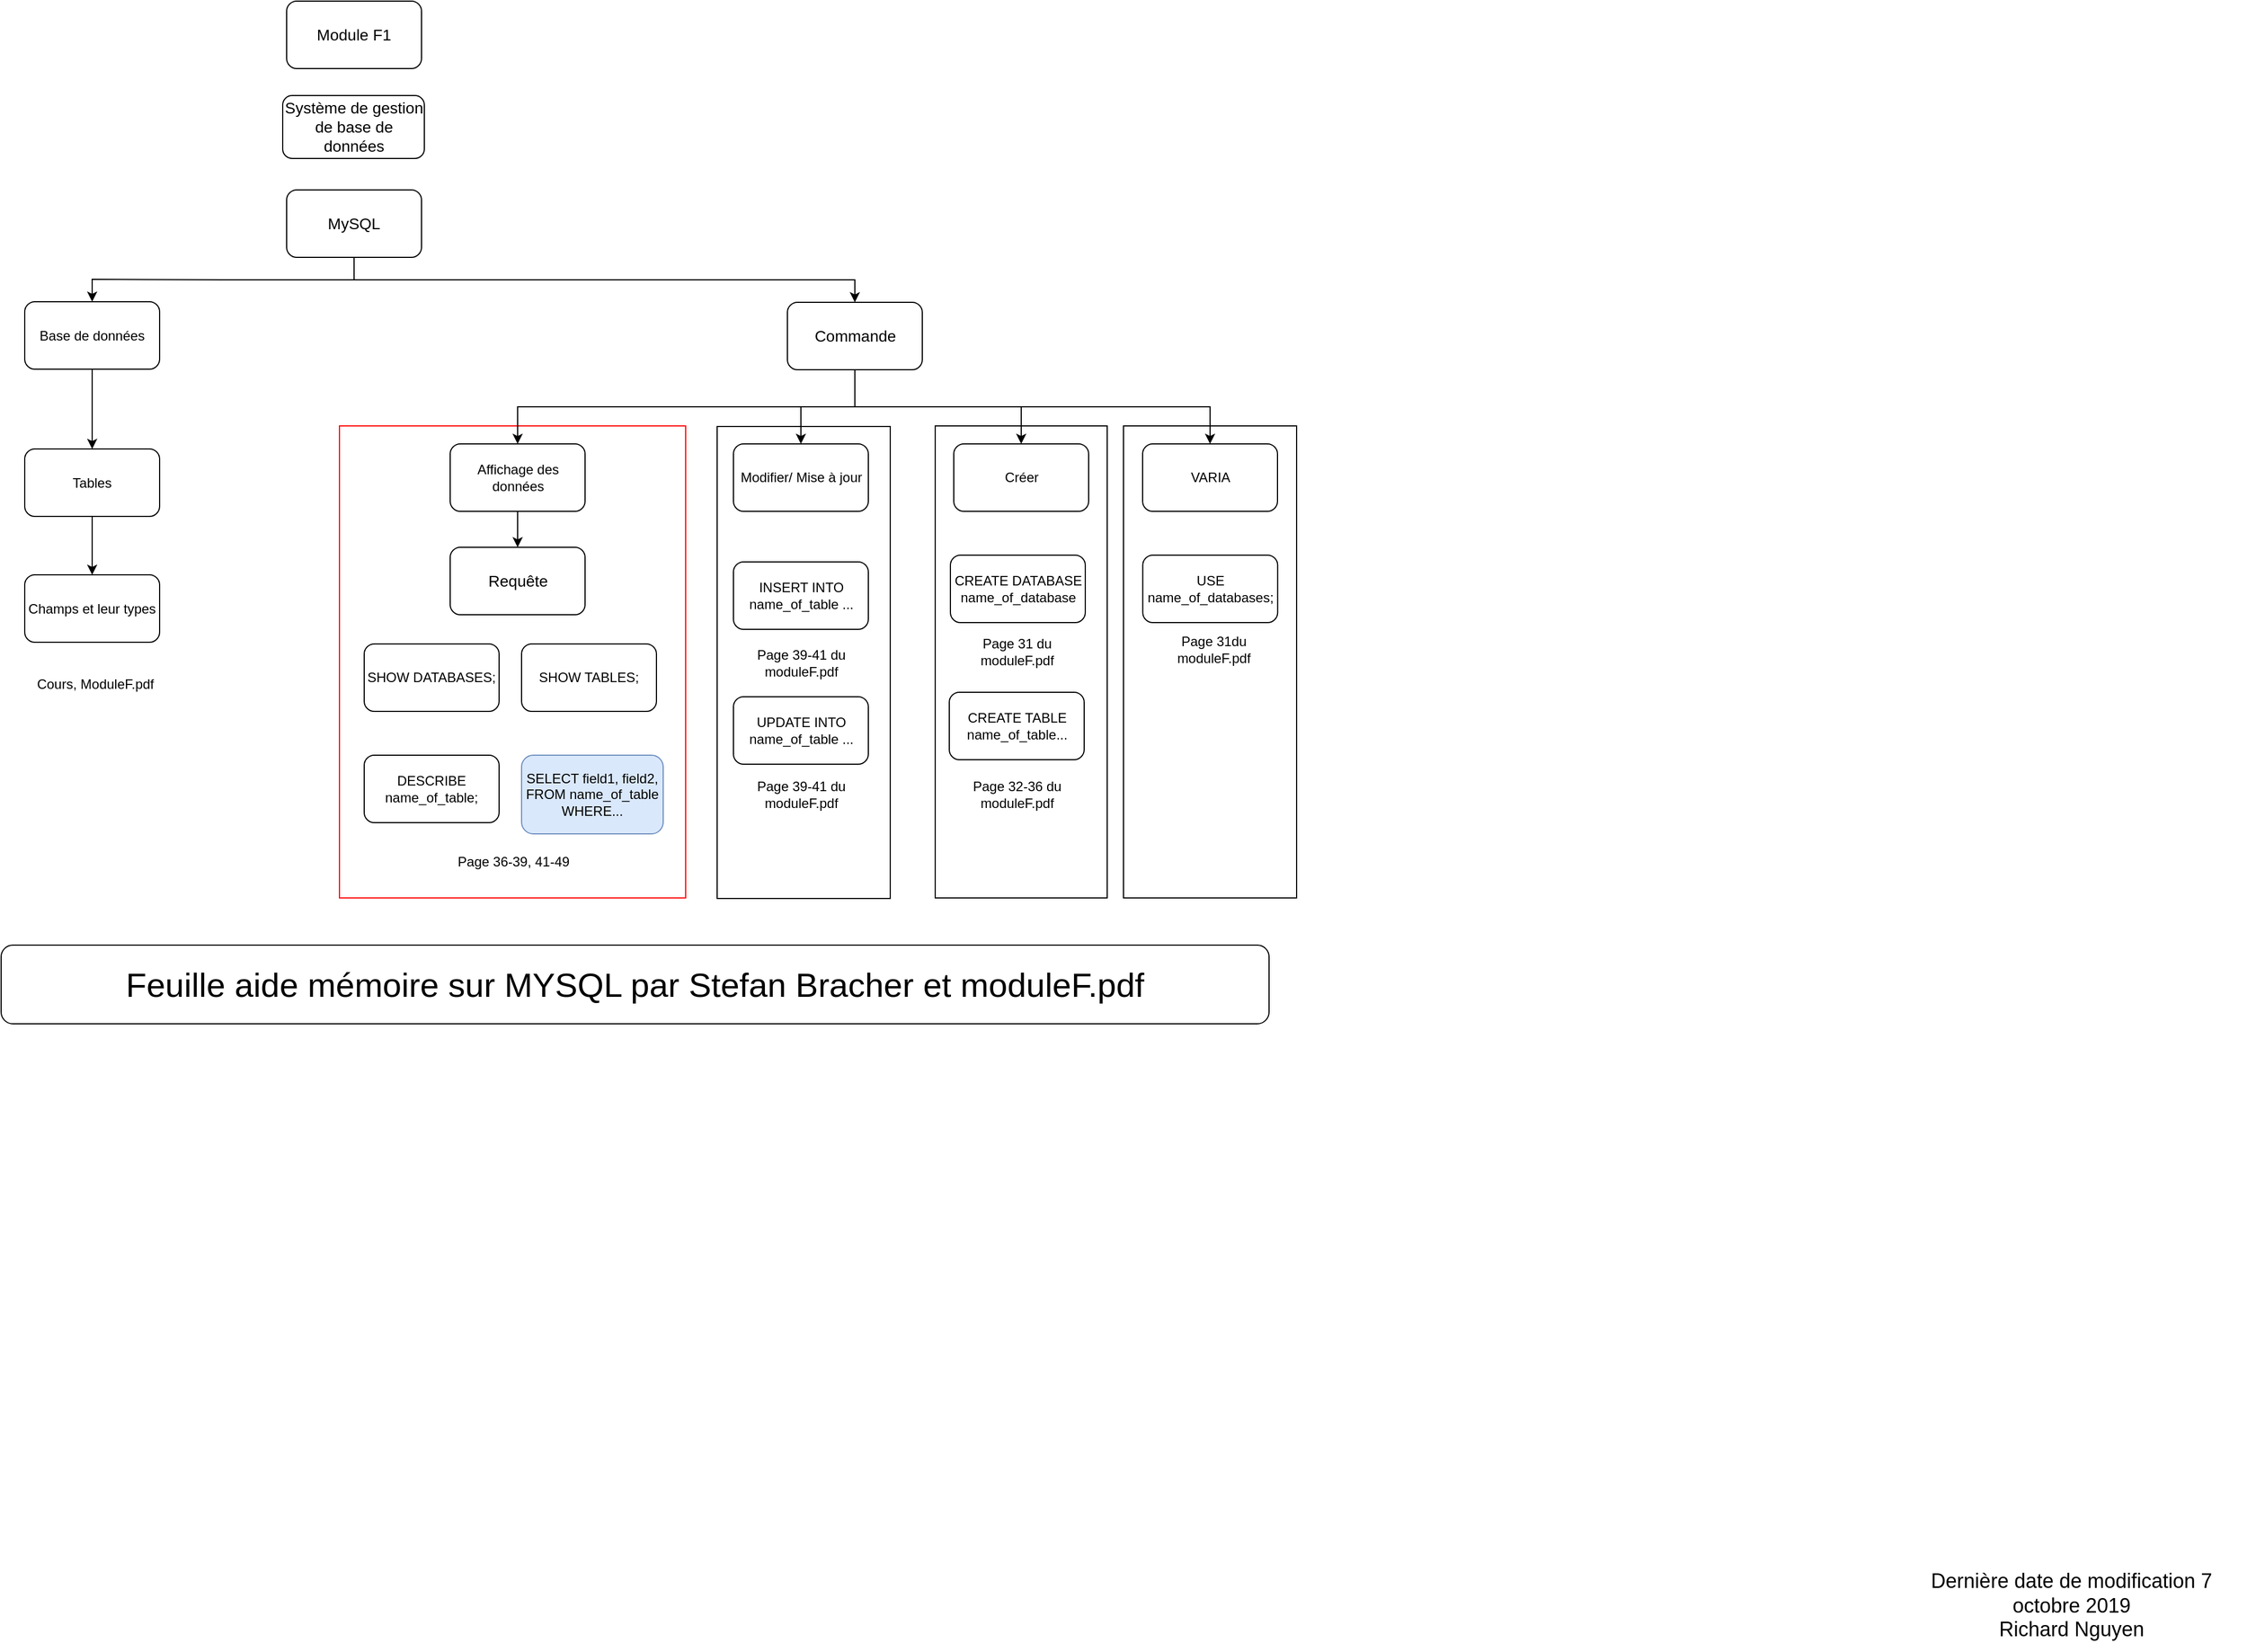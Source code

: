 <mxfile version="12.0.2" type="device" pages="1"><diagram name="Page-1" id="b98fa263-6416-c6ec-5b7d-78bf54ef71d0"><mxGraphModel dx="1536" dy="1442" grid="1" gridSize="14" guides="1" tooltips="1" connect="1" arrows="1" fold="1" page="1" pageScale="1.5" pageWidth="1700" pageHeight="1100" background="#ffffff" math="0" shadow="0"><root><mxCell id="0" style=";html=1;"/><mxCell id="1" style=";html=1;" parent="0"/><mxCell id="vODWG5qWc1qmCVfJG4Dq-56" value="" style="rounded=0;whiteSpace=wrap;html=1;strokeColor=#000000;" vertex="1" parent="1"><mxGeometry x="1509.5" y="490" width="154" height="420" as="geometry"/></mxCell><mxCell id="vODWG5qWc1qmCVfJG4Dq-54" value="" style="rounded=0;whiteSpace=wrap;html=1;strokeColor=#000000;" vertex="1" parent="1"><mxGeometry x="1342" y="490" width="153" height="420" as="geometry"/></mxCell><mxCell id="vODWG5qWc1qmCVfJG4Dq-53" value="" style="rounded=0;whiteSpace=wrap;html=1;strokeColor=#000000;" vertex="1" parent="1"><mxGeometry x="1148" y="490.5" width="154" height="420" as="geometry"/></mxCell><mxCell id="vODWG5qWc1qmCVfJG4Dq-40" value="" style="rounded=0;whiteSpace=wrap;html=1;backgroundOutline=0;strokeColor=#FF0000;" vertex="1" parent="1"><mxGeometry x="812" y="490" width="308" height="420" as="geometry"/></mxCell><mxCell id="vODWG5qWc1qmCVfJG4Dq-8" value="&lt;div&gt;&lt;font style=&quot;font-size: 14px&quot;&gt;Module F1&lt;br&gt;&lt;/font&gt;&lt;/div&gt;" style="rounded=1;whiteSpace=wrap;html=1;" vertex="1" parent="1"><mxGeometry x="765" y="112" width="120" height="60" as="geometry"/></mxCell><mxCell id="vODWG5qWc1qmCVfJG4Dq-9" value="&lt;font style=&quot;font-size: 14px&quot;&gt;Requête&lt;/font&gt;" style="rounded=1;whiteSpace=wrap;html=1;" vertex="1" parent="1"><mxGeometry x="910.5" y="598" width="120" height="60" as="geometry"/></mxCell><mxCell id="vODWG5qWc1qmCVfJG4Dq-47" style="edgeStyle=orthogonalEdgeStyle;rounded=0;orthogonalLoop=1;jettySize=auto;html=1;exitX=0.5;exitY=1;exitDx=0;exitDy=0;entryX=0.5;entryY=0;entryDx=0;entryDy=0;" edge="1" parent="1" source="vODWG5qWc1qmCVfJG4Dq-10" target="vODWG5qWc1qmCVfJG4Dq-9"><mxGeometry relative="1" as="geometry"/></mxCell><mxCell id="vODWG5qWc1qmCVfJG4Dq-10" value="Affichage des données" style="rounded=1;whiteSpace=wrap;html=1;" vertex="1" parent="1"><mxGeometry x="910.5" y="506" width="120" height="60" as="geometry"/></mxCell><mxCell id="vODWG5qWc1qmCVfJG4Dq-11" value="&lt;font style=&quot;font-size: 14px&quot;&gt;Système de gestion de base de données&lt;/font&gt;" style="rounded=1;whiteSpace=wrap;html=1;" vertex="1" parent="1"><mxGeometry x="761.5" y="196" width="126" height="56" as="geometry"/></mxCell><mxCell id="vODWG5qWc1qmCVfJG4Dq-41" style="edgeStyle=orthogonalEdgeStyle;rounded=0;orthogonalLoop=1;jettySize=auto;html=1;exitX=0.5;exitY=1;exitDx=0;exitDy=0;entryX=0.5;entryY=0;entryDx=0;entryDy=0;" edge="1" parent="1" source="vODWG5qWc1qmCVfJG4Dq-12" target="vODWG5qWc1qmCVfJG4Dq-14"><mxGeometry relative="1" as="geometry"/></mxCell><mxCell id="vODWG5qWc1qmCVfJG4Dq-45" style="edgeStyle=orthogonalEdgeStyle;rounded=0;orthogonalLoop=1;jettySize=auto;html=1;exitX=0.5;exitY=1;exitDx=0;exitDy=0;entryX=0.5;entryY=0;entryDx=0;entryDy=0;" edge="1" parent="1" source="vODWG5qWc1qmCVfJG4Dq-12" target="vODWG5qWc1qmCVfJG4Dq-13"><mxGeometry relative="1" as="geometry"/></mxCell><mxCell id="vODWG5qWc1qmCVfJG4Dq-12" value="&lt;font style=&quot;font-size: 14px&quot;&gt;MySQL&lt;/font&gt;" style="rounded=1;whiteSpace=wrap;html=1;" vertex="1" parent="1"><mxGeometry x="765" y="280" width="120" height="60" as="geometry"/></mxCell><mxCell id="vODWG5qWc1qmCVfJG4Dq-46" style="edgeStyle=orthogonalEdgeStyle;rounded=0;orthogonalLoop=1;jettySize=auto;html=1;exitX=0.5;exitY=1;exitDx=0;exitDy=0;entryX=0.5;entryY=0;entryDx=0;entryDy=0;" edge="1" parent="1" source="vODWG5qWc1qmCVfJG4Dq-13" target="vODWG5qWc1qmCVfJG4Dq-10"><mxGeometry relative="1" as="geometry"/></mxCell><mxCell id="vODWG5qWc1qmCVfJG4Dq-48" style="edgeStyle=orthogonalEdgeStyle;rounded=0;orthogonalLoop=1;jettySize=auto;html=1;exitX=0.5;exitY=1;exitDx=0;exitDy=0;entryX=0.5;entryY=0;entryDx=0;entryDy=0;" edge="1" parent="1" source="vODWG5qWc1qmCVfJG4Dq-13" target="vODWG5qWc1qmCVfJG4Dq-27"><mxGeometry relative="1" as="geometry"/></mxCell><mxCell id="vODWG5qWc1qmCVfJG4Dq-49" style="edgeStyle=orthogonalEdgeStyle;rounded=0;orthogonalLoop=1;jettySize=auto;html=1;exitX=0.5;exitY=1;exitDx=0;exitDy=0;entryX=0.5;entryY=0;entryDx=0;entryDy=0;" edge="1" parent="1" source="vODWG5qWc1qmCVfJG4Dq-13" target="vODWG5qWc1qmCVfJG4Dq-28"><mxGeometry relative="1" as="geometry"/></mxCell><mxCell id="vODWG5qWc1qmCVfJG4Dq-50" style="edgeStyle=orthogonalEdgeStyle;rounded=0;orthogonalLoop=1;jettySize=auto;html=1;exitX=0.5;exitY=1;exitDx=0;exitDy=0;entryX=0.5;entryY=0;entryDx=0;entryDy=0;" edge="1" parent="1" source="vODWG5qWc1qmCVfJG4Dq-13" target="vODWG5qWc1qmCVfJG4Dq-29"><mxGeometry relative="1" as="geometry"/></mxCell><mxCell id="vODWG5qWc1qmCVfJG4Dq-13" value="&lt;font style=&quot;font-size: 14px&quot;&gt;Commande&lt;/font&gt;" style="rounded=1;whiteSpace=wrap;html=1;" vertex="1" parent="1"><mxGeometry x="1210.5" y="380" width="120" height="60" as="geometry"/></mxCell><mxCell id="vODWG5qWc1qmCVfJG4Dq-42" style="edgeStyle=orthogonalEdgeStyle;rounded=0;orthogonalLoop=1;jettySize=auto;html=1;exitX=0.5;exitY=1;exitDx=0;exitDy=0;entryX=0.5;entryY=0;entryDx=0;entryDy=0;" edge="1" parent="1" source="vODWG5qWc1qmCVfJG4Dq-14" target="vODWG5qWc1qmCVfJG4Dq-15"><mxGeometry relative="1" as="geometry"/></mxCell><mxCell id="vODWG5qWc1qmCVfJG4Dq-14" value="Base de données" style="rounded=1;whiteSpace=wrap;html=1;" vertex="1" parent="1"><mxGeometry x="532" y="379.5" width="120" height="60" as="geometry"/></mxCell><mxCell id="vODWG5qWc1qmCVfJG4Dq-43" style="edgeStyle=orthogonalEdgeStyle;rounded=0;orthogonalLoop=1;jettySize=auto;html=1;exitX=0.5;exitY=1;exitDx=0;exitDy=0;entryX=0.5;entryY=0;entryDx=0;entryDy=0;" edge="1" parent="1" source="vODWG5qWc1qmCVfJG4Dq-15" target="vODWG5qWc1qmCVfJG4Dq-26"><mxGeometry relative="1" as="geometry"/></mxCell><mxCell id="vODWG5qWc1qmCVfJG4Dq-15" value="Tables" style="rounded=1;whiteSpace=wrap;html=1;" vertex="1" parent="1"><mxGeometry x="532" y="510.5" width="120" height="60" as="geometry"/></mxCell><mxCell id="vODWG5qWc1qmCVfJG4Dq-19" value="SHOW DATABASES;" style="rounded=1;whiteSpace=wrap;html=1;" vertex="1" parent="1"><mxGeometry x="834" y="684" width="120" height="60" as="geometry"/></mxCell><mxCell id="vODWG5qWc1qmCVfJG4Dq-20" value="&lt;font style=&quot;font-size: 30px&quot;&gt;Feuille aide mémoire sur MYSQL par Stefan Bracher et moduleF.pdf&lt;/font&gt; " style="rounded=1;whiteSpace=wrap;html=1;" vertex="1" parent="1"><mxGeometry x="511" y="952" width="1128" height="70" as="geometry"/></mxCell><mxCell id="vODWG5qWc1qmCVfJG4Dq-22" value="USE name_of_databases;" style="rounded=1;whiteSpace=wrap;html=1;" vertex="1" parent="1"><mxGeometry x="1526.647" y="605" width="120" height="60" as="geometry"/></mxCell><mxCell id="vODWG5qWc1qmCVfJG4Dq-23" value="SHOW TABLES;" style="rounded=1;whiteSpace=wrap;html=1;" vertex="1" parent="1"><mxGeometry x="974" y="684" width="120" height="60" as="geometry"/></mxCell><mxCell id="vODWG5qWc1qmCVfJG4Dq-24" value="CREATE TABLE name_of_table..." style="rounded=1;whiteSpace=wrap;html=1;" vertex="1" parent="1"><mxGeometry x="1354.5" y="727" width="120" height="60" as="geometry"/></mxCell><mxCell id="vODWG5qWc1qmCVfJG4Dq-25" value="DESCRIBE name_of_table;" style="rounded=1;whiteSpace=wrap;html=1;" vertex="1" parent="1"><mxGeometry x="834" y="783" width="120" height="60" as="geometry"/></mxCell><mxCell id="vODWG5qWc1qmCVfJG4Dq-26" value="Champs et leur types" style="rounded=1;whiteSpace=wrap;html=1;" vertex="1" parent="1"><mxGeometry x="532" y="622.5" width="120" height="60" as="geometry"/></mxCell><mxCell id="vODWG5qWc1qmCVfJG4Dq-27" value="Modifier/ Mise à jour" style="rounded=1;whiteSpace=wrap;html=1;" vertex="1" parent="1"><mxGeometry x="1162.5" y="506" width="120" height="60" as="geometry"/></mxCell><mxCell id="vODWG5qWc1qmCVfJG4Dq-28" value="Créer" style="rounded=1;whiteSpace=wrap;html=1;" vertex="1" parent="1"><mxGeometry x="1358.5" y="506" width="120" height="60" as="geometry"/></mxCell><mxCell id="vODWG5qWc1qmCVfJG4Dq-29" value="VARIA" style="rounded=1;whiteSpace=wrap;html=1;" vertex="1" parent="1"><mxGeometry x="1526.5" y="506" width="120" height="60" as="geometry"/></mxCell><mxCell id="vODWG5qWc1qmCVfJG4Dq-30" value="SELECT field1, field2, FROM name_of_table WHERE..." style="rounded=1;whiteSpace=wrap;html=1;fillColor=#dae8fc;strokeColor=#6c8ebf;" vertex="1" parent="1"><mxGeometry x="974" y="783" width="126" height="70" as="geometry"/></mxCell><mxCell id="vODWG5qWc1qmCVfJG4Dq-31" value="INSERT INTO name_of_table ..." style="rounded=1;whiteSpace=wrap;html=1;" vertex="1" parent="1"><mxGeometry x="1162.5" y="611" width="120" height="60" as="geometry"/></mxCell><mxCell id="vODWG5qWc1qmCVfJG4Dq-32" value="UPDATE INTO name_of_table ..." style="rounded=1;whiteSpace=wrap;html=1;" vertex="1" parent="1"><mxGeometry x="1162.5" y="731" width="120" height="60" as="geometry"/></mxCell><mxCell id="vODWG5qWc1qmCVfJG4Dq-33" value="Page 32-36 du moduleF.pdf" style="text;html=1;strokeColor=none;fillColor=none;align=center;verticalAlign=middle;whiteSpace=wrap;rounded=0;" vertex="1" parent="1"><mxGeometry x="1351.5" y="787" width="126" height="62" as="geometry"/></mxCell><mxCell id="vODWG5qWc1qmCVfJG4Dq-34" value="Page 31du moduleF.pdf" style="text;html=1;strokeColor=none;fillColor=none;align=center;verticalAlign=middle;whiteSpace=wrap;rounded=0;" vertex="1" parent="1"><mxGeometry x="1526.5" y="665" width="126" height="48" as="geometry"/></mxCell><mxCell id="vODWG5qWc1qmCVfJG4Dq-35" value="CREATE DATABASE&lt;br&gt;name_of_database" style="rounded=1;whiteSpace=wrap;html=1;" vertex="1" parent="1"><mxGeometry x="1355.5" y="605" width="120" height="60" as="geometry"/></mxCell><mxCell id="vODWG5qWc1qmCVfJG4Dq-36" value="Page 31 du moduleF.pdf" style="text;html=1;strokeColor=none;fillColor=none;align=center;verticalAlign=middle;whiteSpace=wrap;rounded=0;" vertex="1" parent="1"><mxGeometry x="1358.5" y="665" width="112" height="52" as="geometry"/></mxCell><mxCell id="vODWG5qWc1qmCVfJG4Dq-37" value="Page 36-39, 41-49" style="text;html=1;strokeColor=none;fillColor=none;align=center;verticalAlign=middle;whiteSpace=wrap;rounded=0;" vertex="1" parent="1"><mxGeometry x="834" y="829" width="266" height="98" as="geometry"/></mxCell><mxCell id="vODWG5qWc1qmCVfJG4Dq-38" value="Page 39-41 du moduleF.pdf" style="text;html=1;strokeColor=none;fillColor=none;align=center;verticalAlign=middle;whiteSpace=wrap;rounded=0;" vertex="1" parent="1"><mxGeometry x="1159.5" y="791" width="126" height="53" as="geometry"/></mxCell><mxCell id="vODWG5qWc1qmCVfJG4Dq-39" value="Page 39-41 du moduleF.pdf" style="text;html=1;strokeColor=none;fillColor=none;align=center;verticalAlign=middle;whiteSpace=wrap;rounded=0;" vertex="1" parent="1"><mxGeometry x="1159.5" y="674" width="126" height="53" as="geometry"/></mxCell><mxCell id="vODWG5qWc1qmCVfJG4Dq-51" value="Cours, ModuleF.pdf" style="text;html=1;strokeColor=none;fillColor=none;align=center;verticalAlign=middle;whiteSpace=wrap;rounded=0;" vertex="1" parent="1"><mxGeometry x="532" y="684" width="126" height="72" as="geometry"/></mxCell><mxCell id="vODWG5qWc1qmCVfJG4Dq-57" value="Dernière date de modification 7 octobre 2019&lt;br&gt;Richard Nguyen" style="text;html=1;strokeColor=none;fillColor=none;align=center;verticalAlign=middle;whiteSpace=wrap;rounded=0;fontSize=18;fontColor=#000000;" vertex="1" parent="1"><mxGeometry x="2198" y="1500" width="310" height="80" as="geometry"/></mxCell></root></mxGraphModel></diagram></mxfile>